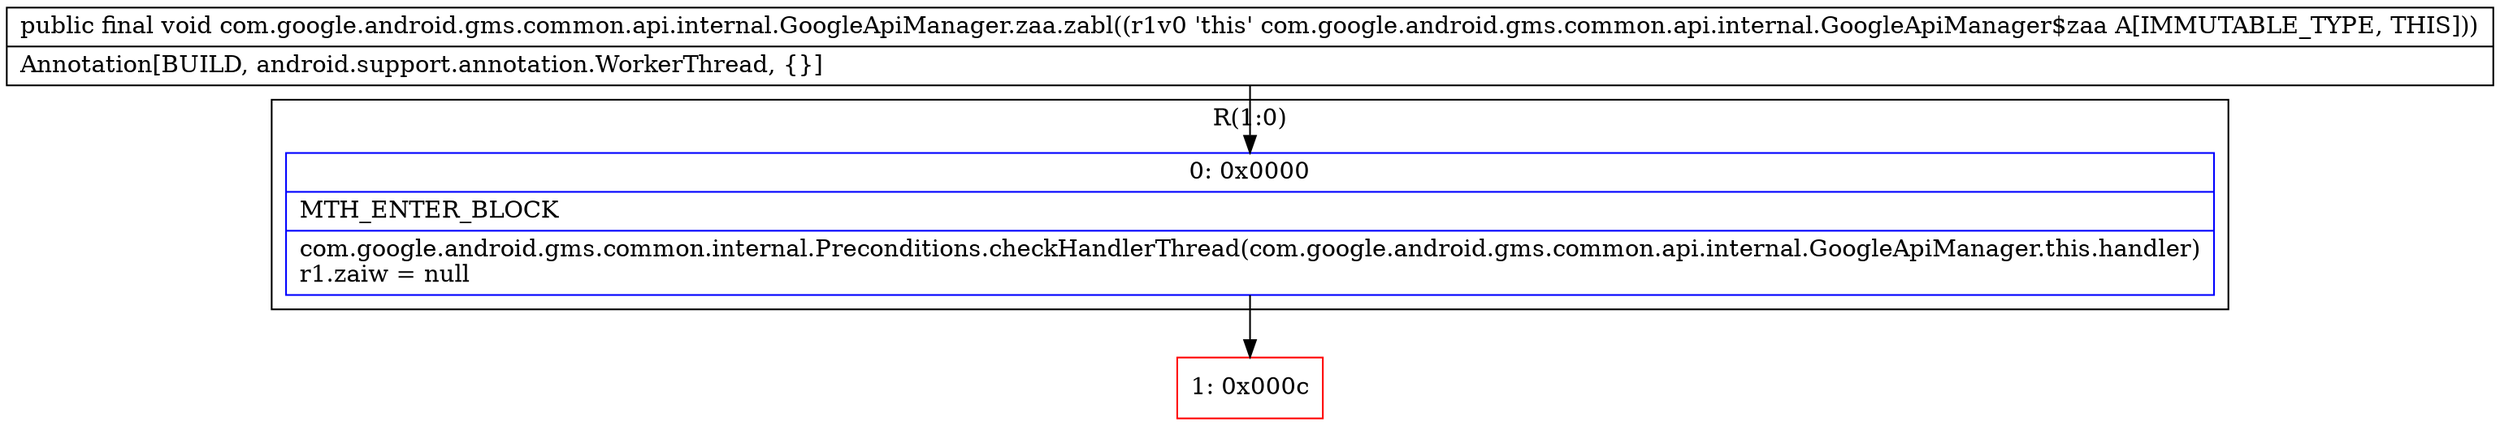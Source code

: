 digraph "CFG forcom.google.android.gms.common.api.internal.GoogleApiManager.zaa.zabl()V" {
subgraph cluster_Region_262895520 {
label = "R(1:0)";
node [shape=record,color=blue];
Node_0 [shape=record,label="{0\:\ 0x0000|MTH_ENTER_BLOCK\l|com.google.android.gms.common.internal.Preconditions.checkHandlerThread(com.google.android.gms.common.api.internal.GoogleApiManager.this.handler)\lr1.zaiw = null\l}"];
}
Node_1 [shape=record,color=red,label="{1\:\ 0x000c}"];
MethodNode[shape=record,label="{public final void com.google.android.gms.common.api.internal.GoogleApiManager.zaa.zabl((r1v0 'this' com.google.android.gms.common.api.internal.GoogleApiManager$zaa A[IMMUTABLE_TYPE, THIS]))  | Annotation[BUILD, android.support.annotation.WorkerThread, \{\}]\l}"];
MethodNode -> Node_0;
Node_0 -> Node_1;
}

